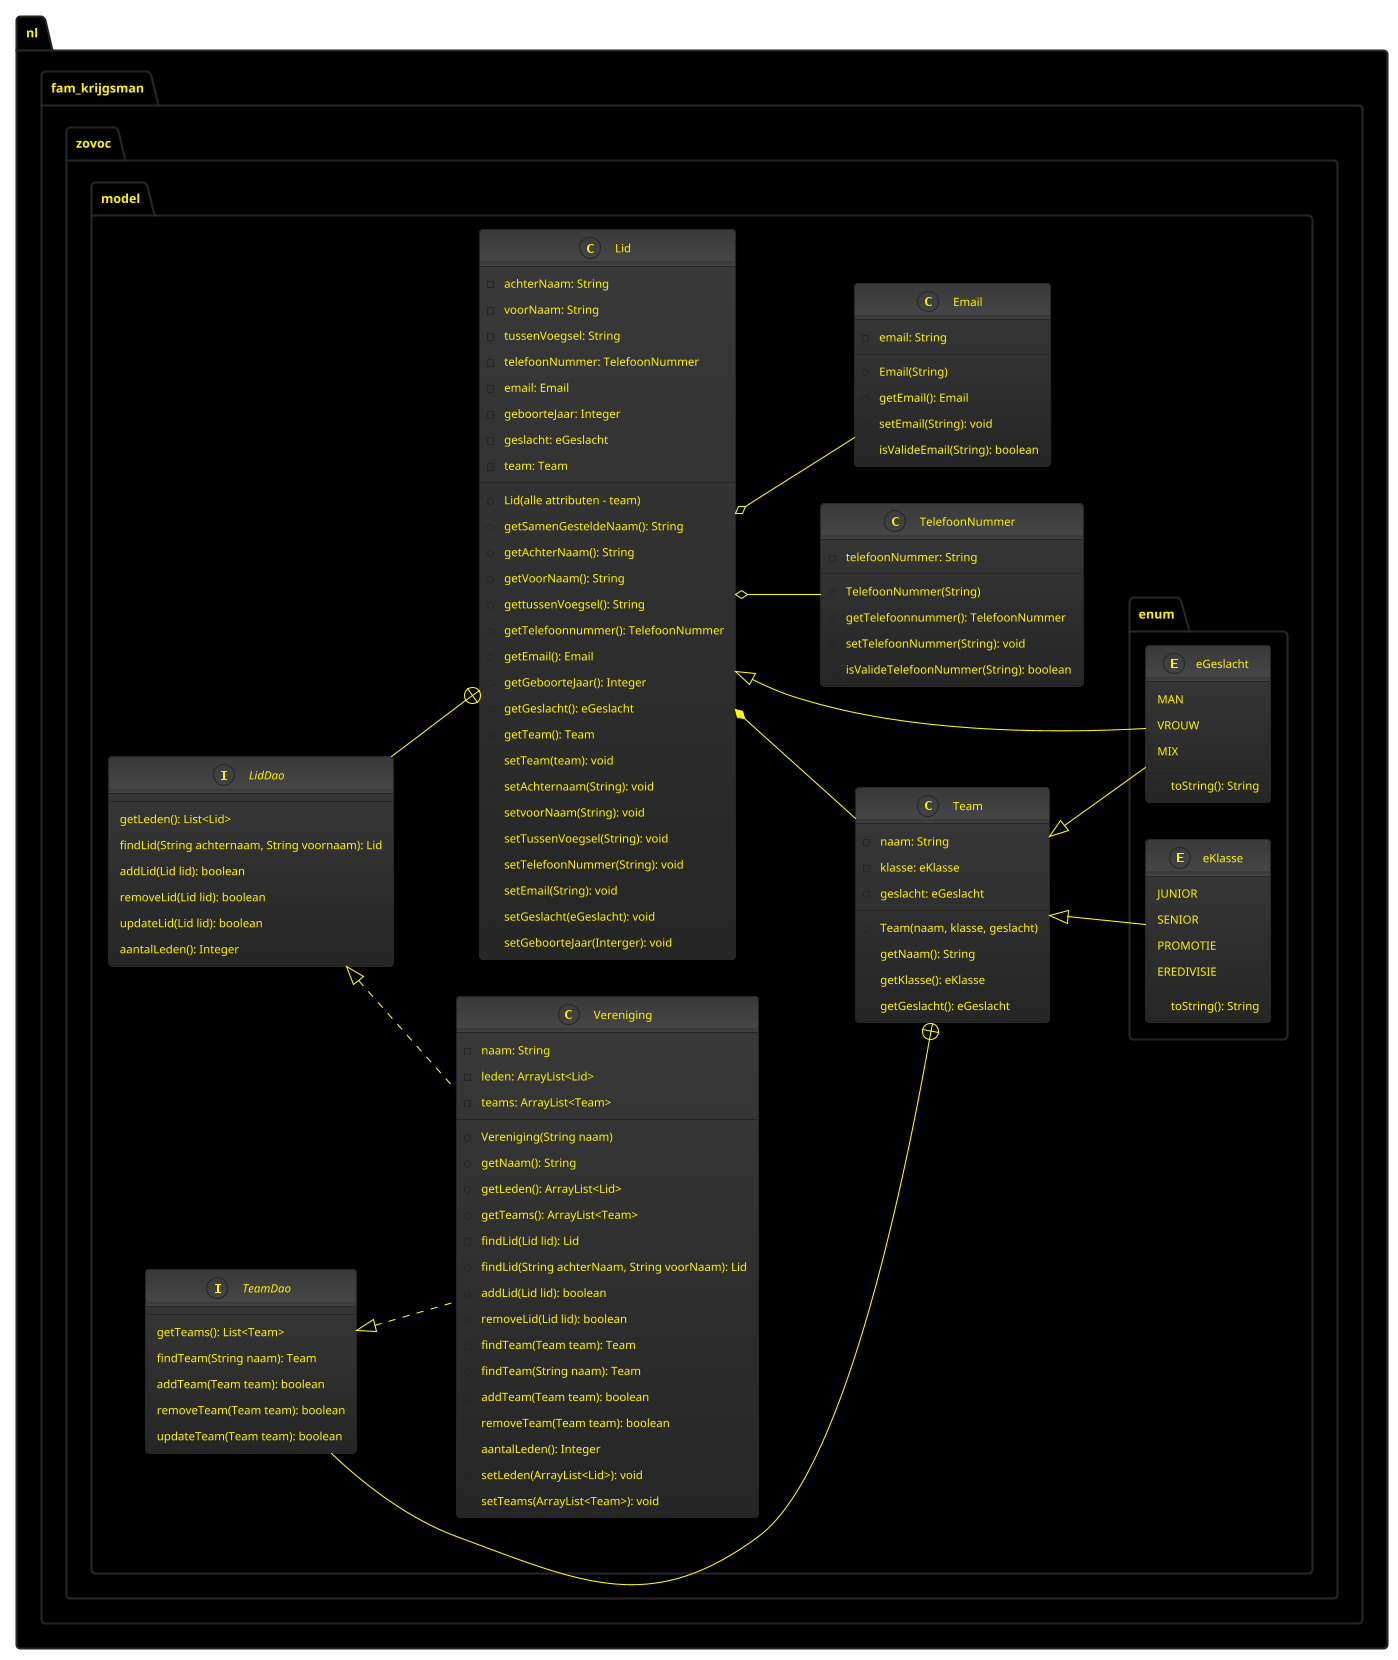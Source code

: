 @startuml
'https://plantuml.com/class-diagram
!theme black-knight
left to right direction
skinparam class {
    ArrowColor Yellow
    ArrowThickness 1
}

skinparam package {
    BackgroundColor #000000
}

package nl.fam_krijgsman.zovoc.model {
class Vereniging implements LidDao, TeamDao{
    -naam: String
    -leden: ArrayList<Lid>
    -teams: ArrayList<Team>
    +Vereniging(String naam)
    +getNaam(): String
    +getLeden(): ArrayList<Lid>
    +getTeams(): ArrayList<Team>
    -findLid(Lid lid): Lid
    +findLid(String achterNaam, String voorNaam): Lid
    +addLid(Lid lid): boolean
    +removeLid(Lid lid): boolean
    -findTeam(Team team): Team
    +findTeam(String naam): Team
    +addTeam(Team team): boolean
    +removeTeam(Team team): boolean
    +aantalLeden(): Integer
    +setLeden(ArrayList<Lid>): void
    +setTeams(ArrayList<Team>): void
}

class Lid {
    -achterNaam: String
    -voorNaam: String
    -tussenVoegsel: String
    -telefoonNummer: TelefoonNummer
    -email: Email
    -geboorteJaar: Integer
    -geslacht: eGeslacht
    -team: Team
    +Lid(alle attributen - team)
    +getSamenGesteldeNaam(): String
    +getAchterNaam(): String
    +getVoorNaam(): String
    +gettussenVoegsel(): String
    +getTelefoonnummer(): TelefoonNummer
    +getEmail(): Email
    +getGeboorteJaar(): Integer
    +getGeslacht(): eGeslacht
    +getTeam(): Team
    +setTeam(team): void
    +setAchternaam(String): void
    +setvoorNaam(String): void
    +setTussenVoegsel(String): void
    +setTelefoonNummer(String): void
    +setEmail(String): void
    +setGeslacht(eGeslacht): void
    +setGeboorteJaar(Interger): void
}

interface LidDao {
        getLeden(): List<Lid>
        findLid(String achternaam, String voornaam): Lid
        addLid(Lid lid): boolean
        removeLid(Lid lid): boolean
        updateLid(Lid lid): boolean
        aantalLeden(): Integer
}

class Team {
    -naam: String
    -klasse: eKlasse
    -geslacht: eGeslacht
    +Team(naam, klasse, geslacht)
    +getNaam(): String
    +getKlasse(): eKlasse
    +getGeslacht(): eGeslacht
}

interface TeamDao {
    getTeams(): List<Team>
    findTeam(String naam): Team
    addTeam(Team team): boolean
    removeTeam(Team team): boolean
    updateTeam(Team team): boolean
}

class TelefoonNummer {
    - telefoonNummer: String
    + TelefoonNummer(String)
    + getTelefoonnummer(): TelefoonNummer
    + setTelefoonNummer(String): void
    + isValideTelefoonNummer(String): boolean
}

class Email {
    - email: String
    + Email(String)
    + getEmail(): Email
    + setEmail(String): void
    + isValideEmail(String): boolean
}

package enum {
    enum eGeslacht {
        MAN
        VROUW
        MIX
        +toString(): String
    }


    enum eKlasse {
          JUNIOR
        SENIOR
        PROMOTIE
        EREDIVISIE
        +toString(): String
    }

}
}

Team <|- eKlasse
Team <|-- eGeslacht
Lid <|- eGeslacht
Lid o-- TelefoonNummer
Lid o-- Email
Lid  *-- Team
LidDao --+ Lid
TeamDao --+ Team

@enduml